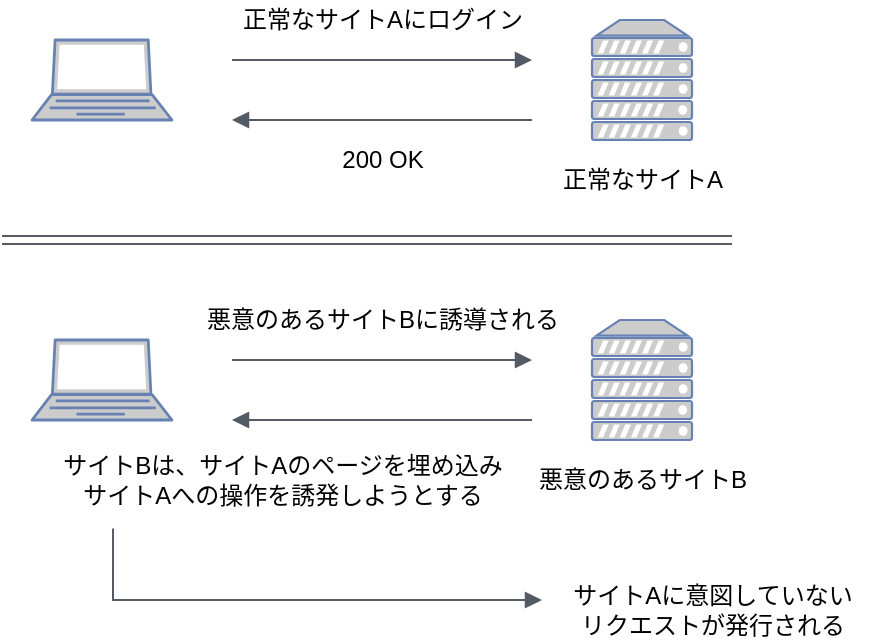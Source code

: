 <mxfile version="13.10.0" type="embed">
    <diagram id="K0Yk7xzev1lRAPiTeOQ9" name="Page-1">
        <mxGraphModel dx="752" dy="625" grid="1" gridSize="10" guides="1" tooltips="1" connect="1" arrows="1" fold="1" page="1" pageScale="1" pageWidth="827" pageHeight="1169" math="0" shadow="0">
            <root>
                <mxCell id="0"/>
                <mxCell id="1" parent="0"/>
                <mxCell id="2" value="" style="fontColor=#0066CC;verticalAlign=top;verticalLabelPosition=bottom;labelPosition=center;align=center;html=1;outlineConnect=0;fillColor=#CCCCCC;strokeColor=#6881B3;gradientColor=none;gradientDirection=north;strokeWidth=2;shape=mxgraph.networks.laptop;" vertex="1" parent="1">
                    <mxGeometry x="40" y="40" width="70" height="40" as="geometry"/>
                </mxCell>
                <mxCell id="3" value="" style="fontColor=#0066CC;verticalAlign=top;verticalLabelPosition=bottom;labelPosition=center;align=center;html=1;outlineConnect=0;fillColor=#CCCCCC;strokeColor=#6881B3;gradientColor=none;gradientDirection=north;strokeWidth=2;shape=mxgraph.networks.server;" vertex="1" parent="1">
                    <mxGeometry x="320" y="30" width="50" height="60" as="geometry"/>
                </mxCell>
                <mxCell id="4" value="" style="edgeStyle=orthogonalEdgeStyle;html=1;endArrow=block;elbow=vertical;startArrow=none;endFill=1;strokeColor=#545B64;rounded=0;" edge="1" parent="1">
                    <mxGeometry width="100" relative="1" as="geometry">
                        <mxPoint x="140" y="50" as="sourcePoint"/>
                        <mxPoint x="290" y="50" as="targetPoint"/>
                    </mxGeometry>
                </mxCell>
                <mxCell id="5" value="正常なサイトA" style="text;html=1;align=center;verticalAlign=middle;resizable=0;points=[];autosize=1;" vertex="1" parent="1">
                    <mxGeometry x="295" y="100" width="100" height="20" as="geometry"/>
                </mxCell>
                <mxCell id="6" value="" style="edgeStyle=orthogonalEdgeStyle;html=1;endArrow=block;elbow=vertical;startArrow=none;endFill=1;strokeColor=#545B64;rounded=0;" edge="1" parent="1">
                    <mxGeometry width="100" relative="1" as="geometry">
                        <mxPoint x="290" y="80" as="sourcePoint"/>
                        <mxPoint x="140" y="80" as="targetPoint"/>
                    </mxGeometry>
                </mxCell>
                <mxCell id="7" value="正常なサイトAにログイン" style="text;html=1;align=center;verticalAlign=middle;resizable=0;points=[];autosize=1;" vertex="1" parent="1">
                    <mxGeometry x="135" y="20" width="160" height="20" as="geometry"/>
                </mxCell>
                <mxCell id="8" value="200 OK" style="text;html=1;align=center;verticalAlign=middle;resizable=0;points=[];autosize=1;" vertex="1" parent="1">
                    <mxGeometry x="185" y="90" width="60" height="20" as="geometry"/>
                </mxCell>
                <mxCell id="16" value="" style="fontColor=#0066CC;verticalAlign=top;verticalLabelPosition=bottom;labelPosition=center;align=center;html=1;outlineConnect=0;fillColor=#CCCCCC;strokeColor=#6881B3;gradientColor=none;gradientDirection=north;strokeWidth=2;shape=mxgraph.networks.laptop;" vertex="1" parent="1">
                    <mxGeometry x="40" y="190" width="70" height="40" as="geometry"/>
                </mxCell>
                <mxCell id="17" value="" style="fontColor=#0066CC;verticalAlign=top;verticalLabelPosition=bottom;labelPosition=center;align=center;html=1;outlineConnect=0;fillColor=#CCCCCC;strokeColor=#6881B3;gradientColor=none;gradientDirection=north;strokeWidth=2;shape=mxgraph.networks.server;" vertex="1" parent="1">
                    <mxGeometry x="320" y="180" width="50" height="60" as="geometry"/>
                </mxCell>
                <mxCell id="18" value="" style="edgeStyle=orthogonalEdgeStyle;html=1;endArrow=block;elbow=vertical;startArrow=none;endFill=1;strokeColor=#545B64;rounded=0;" edge="1" parent="1">
                    <mxGeometry width="100" relative="1" as="geometry">
                        <mxPoint x="140" y="200" as="sourcePoint"/>
                        <mxPoint x="290" y="200" as="targetPoint"/>
                    </mxGeometry>
                </mxCell>
                <mxCell id="19" value="悪意のあるサイトB" style="text;html=1;align=center;verticalAlign=middle;resizable=0;points=[];autosize=1;" vertex="1" parent="1">
                    <mxGeometry x="285" y="250" width="120" height="20" as="geometry"/>
                </mxCell>
                <mxCell id="20" value="" style="edgeStyle=orthogonalEdgeStyle;html=1;endArrow=block;elbow=vertical;startArrow=none;endFill=1;strokeColor=#545B64;rounded=0;" edge="1" parent="1">
                    <mxGeometry width="100" relative="1" as="geometry">
                        <mxPoint x="290" y="230" as="sourcePoint"/>
                        <mxPoint x="140" y="230" as="targetPoint"/>
                    </mxGeometry>
                </mxCell>
                <mxCell id="21" value="悪意のあるサイトBに誘導される" style="text;html=1;align=center;verticalAlign=middle;resizable=0;points=[];autosize=1;" vertex="1" parent="1">
                    <mxGeometry x="120" y="170" width="190" height="20" as="geometry"/>
                </mxCell>
                <mxCell id="22" value="サイトBは、サイトAのページを埋め込み&lt;br&gt;サイトAへの操作を誘発しようとする&lt;br&gt;" style="text;html=1;align=center;verticalAlign=middle;resizable=0;points=[];autosize=1;" vertex="1" parent="1">
                    <mxGeometry x="45" y="245" width="240" height="30" as="geometry"/>
                </mxCell>
                <mxCell id="23" value="" style="edgeStyle=orthogonalEdgeStyle;html=1;endArrow=none;elbow=vertical;startArrow=openThin;startFill=0;strokeColor=#545B64;rounded=0;shape=link;" edge="1" parent="1">
                    <mxGeometry width="100" relative="1" as="geometry">
                        <mxPoint x="25" y="140" as="sourcePoint"/>
                        <mxPoint x="390" y="140" as="targetPoint"/>
                    </mxGeometry>
                </mxCell>
                <mxCell id="24" value="" style="edgeStyle=orthogonalEdgeStyle;html=1;endArrow=block;elbow=vertical;startArrow=none;endFill=1;strokeColor=#545B64;rounded=0;exitX=0.148;exitY=1.31;exitDx=0;exitDy=0;exitPerimeter=0;" edge="1" parent="1" source="22">
                    <mxGeometry width="100" relative="1" as="geometry">
                        <mxPoint x="80" y="300" as="sourcePoint"/>
                        <mxPoint x="295" y="320" as="targetPoint"/>
                        <Array as="points">
                            <mxPoint x="81" y="320"/>
                        </Array>
                    </mxGeometry>
                </mxCell>
                <mxCell id="25" value="サイトAに意図していない&lt;br&gt;リクエストが発行される" style="text;html=1;align=center;verticalAlign=middle;resizable=0;points=[];autosize=1;" vertex="1" parent="1">
                    <mxGeometry x="300" y="310" width="160" height="30" as="geometry"/>
                </mxCell>
            </root>
        </mxGraphModel>
    </diagram>
</mxfile>